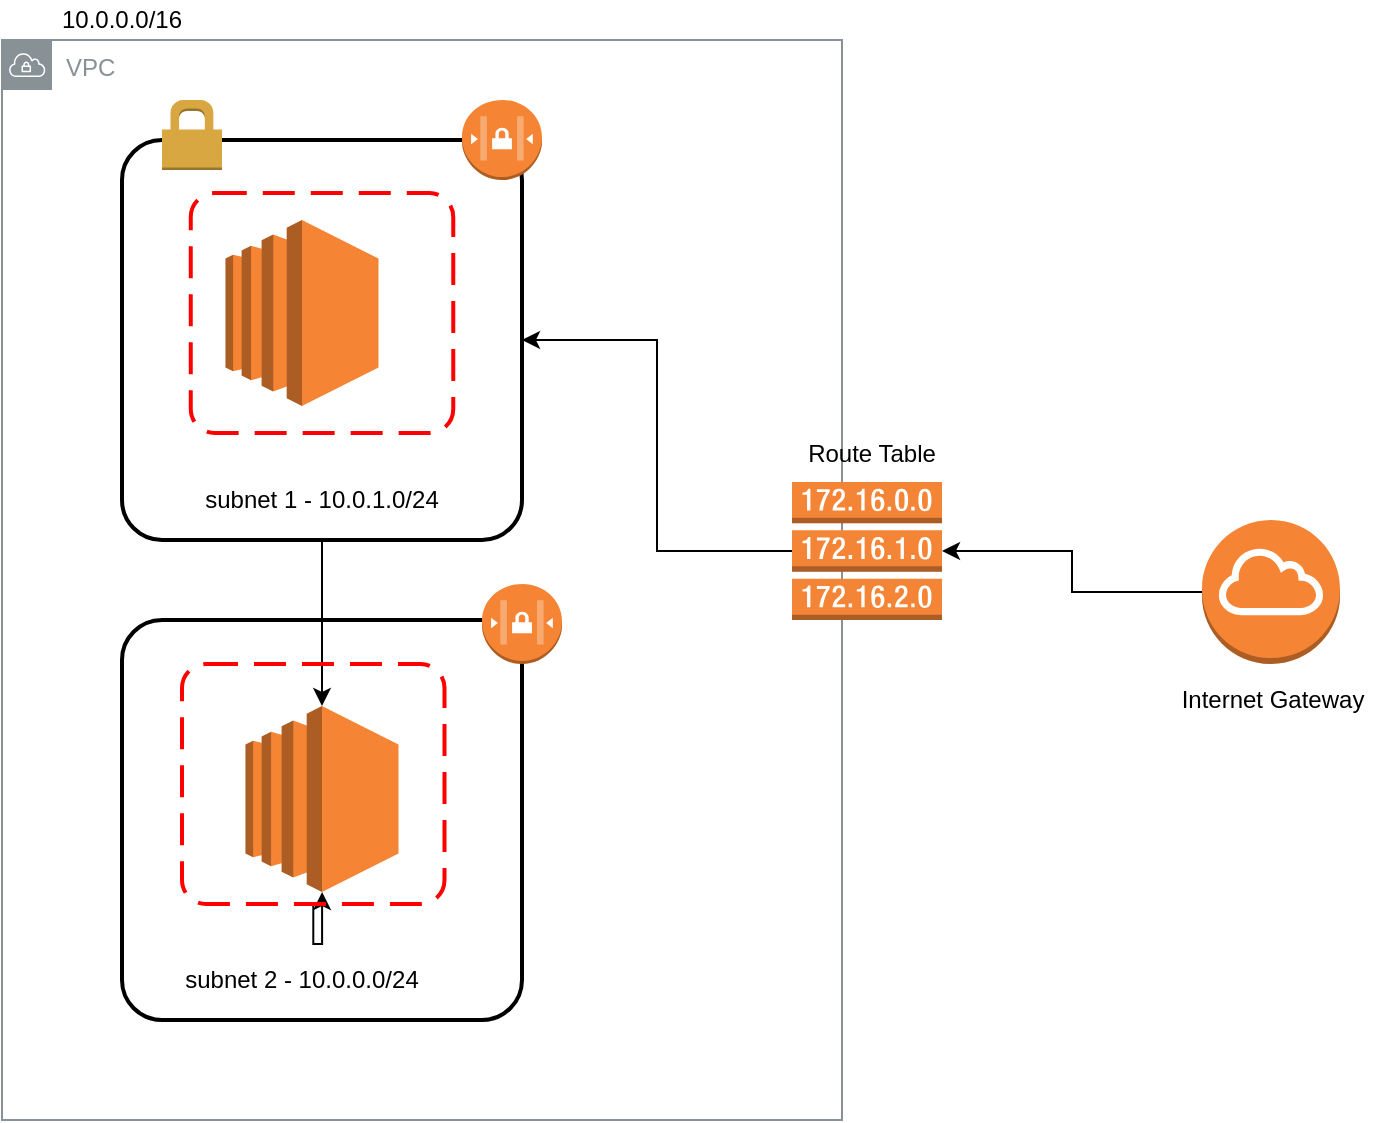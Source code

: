 <mxfile version="13.6.4" type="github"><diagram id="qLEX9mXoh-7LpaLqHUsZ" name="Page-1"><mxGraphModel dx="1216" dy="620" grid="1" gridSize="10" guides="1" tooltips="1" connect="1" arrows="1" fold="1" page="1" pageScale="1" pageWidth="850" pageHeight="1100" math="0" shadow="0"><root><mxCell id="0"/><mxCell id="1" parent="0"/><mxCell id="e2r-M0PkJeLqDxabQr6E-1" value="VPC" style="outlineConnect=0;gradientColor=none;html=1;whiteSpace=wrap;fontSize=12;fontStyle=0;shape=mxgraph.aws4.group;grIcon=mxgraph.aws4.group_vpc;strokeColor=#879196;fillColor=none;verticalAlign=top;align=left;spacingLeft=30;fontColor=#879196;dashed=0;" vertex="1" parent="1"><mxGeometry x="30" y="40" width="420" height="540" as="geometry"/></mxCell><mxCell id="e2r-M0PkJeLqDxabQr6E-17" style="edgeStyle=orthogonalEdgeStyle;rounded=0;orthogonalLoop=1;jettySize=auto;html=1;exitX=0.5;exitY=1;exitDx=0;exitDy=0;entryX=0.5;entryY=0;entryDx=0;entryDy=0;entryPerimeter=0;" edge="1" parent="1" source="e2r-M0PkJeLqDxabQr6E-2" target="e2r-M0PkJeLqDxabQr6E-9"><mxGeometry relative="1" as="geometry"/></mxCell><mxCell id="e2r-M0PkJeLqDxabQr6E-2" value="" style="rounded=1;arcSize=10;dashed=0;fillColor=none;gradientColor=none;strokeWidth=2;" vertex="1" parent="1"><mxGeometry x="90" y="90" width="200" height="200" as="geometry"/></mxCell><mxCell id="e2r-M0PkJeLqDxabQr6E-3" value="" style="dashed=0;html=1;shape=mxgraph.aws3.permissions;fillColor=#D9A741;gradientColor=none;dashed=0;" vertex="1" parent="1"><mxGeometry x="110" y="70" width="30" height="35" as="geometry"/></mxCell><mxCell id="e2r-M0PkJeLqDxabQr6E-4" value="" style="rounded=1;arcSize=10;dashed=0;fillColor=none;gradientColor=none;strokeWidth=2;" vertex="1" parent="1"><mxGeometry x="90" y="330" width="200" height="200" as="geometry"/></mxCell><mxCell id="e2r-M0PkJeLqDxabQr6E-5" value="10.0.0.0/16" style="text;html=1;strokeColor=none;fillColor=none;align=center;verticalAlign=middle;whiteSpace=wrap;rounded=0;" vertex="1" parent="1"><mxGeometry x="70" y="20" width="40" height="20" as="geometry"/></mxCell><mxCell id="e2r-M0PkJeLqDxabQr6E-6" value="subnet 1 - 10.0.1.0/24&lt;br&gt;" style="text;html=1;strokeColor=none;fillColor=none;align=center;verticalAlign=middle;whiteSpace=wrap;rounded=0;" vertex="1" parent="1"><mxGeometry x="130" y="260" width="120" height="20" as="geometry"/></mxCell><mxCell id="e2r-M0PkJeLqDxabQr6E-7" value="subnet 2 - 10.0.0.0/24" style="text;html=1;strokeColor=none;fillColor=none;align=center;verticalAlign=middle;whiteSpace=wrap;rounded=0;" vertex="1" parent="1"><mxGeometry x="120" y="500" width="120" height="20" as="geometry"/></mxCell><mxCell id="e2r-M0PkJeLqDxabQr6E-8" value="" style="outlineConnect=0;dashed=0;verticalLabelPosition=bottom;verticalAlign=top;align=center;html=1;shape=mxgraph.aws3.ec2;fillColor=#F58534;gradientColor=none;" vertex="1" parent="1"><mxGeometry x="141.75" y="130" width="76.5" height="93" as="geometry"/></mxCell><mxCell id="e2r-M0PkJeLqDxabQr6E-9" value="" style="outlineConnect=0;dashed=0;verticalLabelPosition=bottom;verticalAlign=top;align=center;html=1;shape=mxgraph.aws3.ec2;fillColor=#F58534;gradientColor=none;" vertex="1" parent="1"><mxGeometry x="151.75" y="373" width="76.5" height="93" as="geometry"/></mxCell><mxCell id="e2r-M0PkJeLqDxabQr6E-16" style="edgeStyle=orthogonalEdgeStyle;rounded=0;orthogonalLoop=1;jettySize=auto;html=1;exitX=0;exitY=0.5;exitDx=0;exitDy=0;exitPerimeter=0;" edge="1" parent="1" source="e2r-M0PkJeLqDxabQr6E-12" target="e2r-M0PkJeLqDxabQr6E-2"><mxGeometry relative="1" as="geometry"/></mxCell><mxCell id="e2r-M0PkJeLqDxabQr6E-12" value="" style="outlineConnect=0;dashed=0;verticalLabelPosition=bottom;verticalAlign=top;align=center;html=1;shape=mxgraph.aws3.route_table;fillColor=#F58536;gradientColor=none;" vertex="1" parent="1"><mxGeometry x="425" y="261" width="75" height="69" as="geometry"/></mxCell><mxCell id="e2r-M0PkJeLqDxabQr6E-13" value="Route Table&lt;br&gt;" style="text;html=1;strokeColor=none;fillColor=none;align=center;verticalAlign=middle;whiteSpace=wrap;rounded=0;" vertex="1" parent="1"><mxGeometry x="425" y="236.5" width="80" height="20" as="geometry"/></mxCell><mxCell id="e2r-M0PkJeLqDxabQr6E-26" style="edgeStyle=orthogonalEdgeStyle;rounded=0;orthogonalLoop=1;jettySize=auto;html=1;entryX=1;entryY=0.5;entryDx=0;entryDy=0;entryPerimeter=0;" edge="1" parent="1" source="e2r-M0PkJeLqDxabQr6E-14" target="e2r-M0PkJeLqDxabQr6E-12"><mxGeometry relative="1" as="geometry"/></mxCell><mxCell id="e2r-M0PkJeLqDxabQr6E-14" value="" style="outlineConnect=0;dashed=0;verticalLabelPosition=bottom;verticalAlign=top;align=center;html=1;shape=mxgraph.aws3.internet_gateway;fillColor=#F58534;gradientColor=none;" vertex="1" parent="1"><mxGeometry x="630" y="280" width="69" height="72" as="geometry"/></mxCell><mxCell id="e2r-M0PkJeLqDxabQr6E-21" style="edgeStyle=orthogonalEdgeStyle;rounded=0;orthogonalLoop=1;jettySize=auto;html=1;" edge="1" parent="1" source="e2r-M0PkJeLqDxabQr6E-19" target="e2r-M0PkJeLqDxabQr6E-9"><mxGeometry relative="1" as="geometry"/></mxCell><mxCell id="e2r-M0PkJeLqDxabQr6E-19" value="" style="rounded=1;arcSize=10;dashed=1;strokeColor=#ff0000;fillColor=none;gradientColor=none;dashPattern=8 4;strokeWidth=2;" vertex="1" parent="1"><mxGeometry x="120" y="352" width="131.25" height="120" as="geometry"/></mxCell><mxCell id="e2r-M0PkJeLqDxabQr6E-22" value="" style="rounded=1;arcSize=10;dashed=1;strokeColor=#ff0000;fillColor=none;gradientColor=none;dashPattern=8 4;strokeWidth=2;" vertex="1" parent="1"><mxGeometry x="124.38" y="116.5" width="131.25" height="120" as="geometry"/></mxCell><mxCell id="e2r-M0PkJeLqDxabQr6E-23" value="Internet Gateway&lt;br&gt;" style="text;html=1;align=center;verticalAlign=middle;resizable=0;points=[];autosize=1;" vertex="1" parent="1"><mxGeometry x="609.5" y="360" width="110" height="20" as="geometry"/></mxCell><mxCell id="e2r-M0PkJeLqDxabQr6E-24" value="" style="outlineConnect=0;dashed=0;verticalLabelPosition=bottom;verticalAlign=top;align=center;html=1;shape=mxgraph.aws3.network_access_controllist;fillColor=#F58534;gradientColor=none;" vertex="1" parent="1"><mxGeometry x="260" y="70" width="40" height="40" as="geometry"/></mxCell><mxCell id="e2r-M0PkJeLqDxabQr6E-25" value="" style="outlineConnect=0;dashed=0;verticalLabelPosition=bottom;verticalAlign=top;align=center;html=1;shape=mxgraph.aws3.network_access_controllist;fillColor=#F58534;gradientColor=none;" vertex="1" parent="1"><mxGeometry x="270" y="312" width="40" height="40" as="geometry"/></mxCell></root></mxGraphModel></diagram></mxfile>